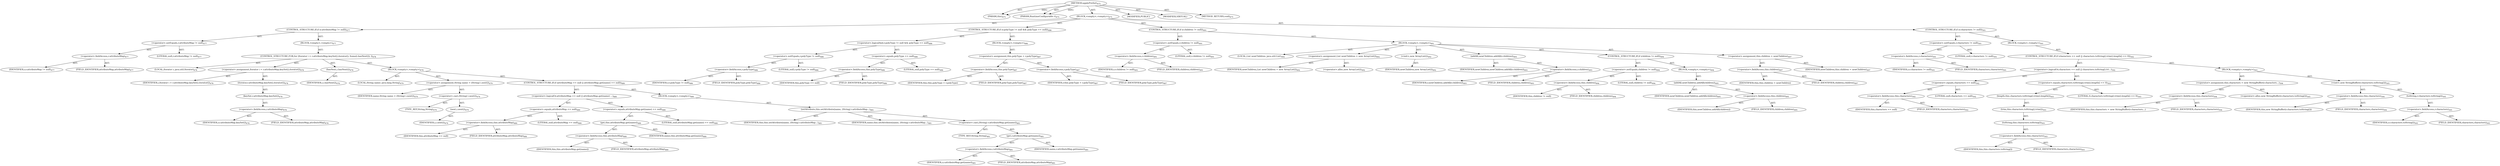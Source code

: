 digraph "applyPreSet" {  
"111669149716" [label = <(METHOD,applyPreSet)<SUB>475</SUB>> ]
"115964116999" [label = <(PARAM,this)<SUB>475</SUB>> ]
"115964117031" [label = <(PARAM,RuntimeConfigurable r)<SUB>475</SUB>> ]
"25769803829" [label = <(BLOCK,&lt;empty&gt;,&lt;empty&gt;)<SUB>475</SUB>> ]
"47244640286" [label = <(CONTROL_STRUCTURE,IF,if (r.attributeMap != null))<SUB>477</SUB>> ]
"30064771277" [label = <(&lt;operator&gt;.notEquals,r.attributeMap != null)<SUB>477</SUB>> ]
"30064771278" [label = <(&lt;operator&gt;.fieldAccess,r.attributeMap)<SUB>477</SUB>> ]
"68719476908" [label = <(IDENTIFIER,r,r.attributeMap != null)<SUB>477</SUB>> ]
"55834574918" [label = <(FIELD_IDENTIFIER,attributeMap,attributeMap)<SUB>477</SUB>> ]
"90194313250" [label = <(LITERAL,null,r.attributeMap != null)<SUB>477</SUB>> ]
"25769803830" [label = <(BLOCK,&lt;empty&gt;,&lt;empty&gt;)<SUB>477</SUB>> ]
"47244640287" [label = <(CONTROL_STRUCTURE,FOR,for (Iterator i = r.attributeMap.keySet().iterator(); Some(i.hasNext()); ))<SUB>478</SUB>> ]
"94489280527" [label = <(LOCAL,Iterator i: java.util.Iterator)<SUB>478</SUB>> ]
"30064771279" [label = <(&lt;operator&gt;.assignment,Iterator i = r.attributeMap.keySet().iterator())<SUB>478</SUB>> ]
"68719476909" [label = <(IDENTIFIER,i,Iterator i = r.attributeMap.keySet().iterator())<SUB>478</SUB>> ]
"30064771280" [label = <(iterator,r.attributeMap.keySet().iterator())<SUB>478</SUB>> ]
"30064771281" [label = <(keySet,r.attributeMap.keySet())<SUB>478</SUB>> ]
"30064771282" [label = <(&lt;operator&gt;.fieldAccess,r.attributeMap)<SUB>478</SUB>> ]
"68719476910" [label = <(IDENTIFIER,r,r.attributeMap.keySet())<SUB>478</SUB>> ]
"55834574919" [label = <(FIELD_IDENTIFIER,attributeMap,attributeMap)<SUB>478</SUB>> ]
"30064771283" [label = <(hasNext,i.hasNext())<SUB>478</SUB>> ]
"68719476911" [label = <(IDENTIFIER,i,i.hasNext())<SUB>478</SUB>> ]
"25769803831" [label = <(BLOCK,&lt;empty&gt;,&lt;empty&gt;)<SUB>478</SUB>> ]
"94489280528" [label = <(LOCAL,String name: java.lang.String)<SUB>479</SUB>> ]
"30064771284" [label = <(&lt;operator&gt;.assignment,String name = (String) i.next())<SUB>479</SUB>> ]
"68719476912" [label = <(IDENTIFIER,name,String name = (String) i.next())<SUB>479</SUB>> ]
"30064771285" [label = <(&lt;operator&gt;.cast,(String) i.next())<SUB>479</SUB>> ]
"180388626444" [label = <(TYPE_REF,String,String)<SUB>479</SUB>> ]
"30064771286" [label = <(next,i.next())<SUB>479</SUB>> ]
"68719476913" [label = <(IDENTIFIER,i,i.next())<SUB>479</SUB>> ]
"47244640288" [label = <(CONTROL_STRUCTURE,IF,if (attributeMap == null || attributeMap.get(name) == null))<SUB>480</SUB>> ]
"30064771287" [label = <(&lt;operator&gt;.logicalOr,attributeMap == null || attributeMap.get(name) ...)<SUB>480</SUB>> ]
"30064771288" [label = <(&lt;operator&gt;.equals,attributeMap == null)<SUB>480</SUB>> ]
"30064771289" [label = <(&lt;operator&gt;.fieldAccess,this.attributeMap)<SUB>480</SUB>> ]
"68719476914" [label = <(IDENTIFIER,this,attributeMap == null)> ]
"55834574920" [label = <(FIELD_IDENTIFIER,attributeMap,attributeMap)<SUB>480</SUB>> ]
"90194313251" [label = <(LITERAL,null,attributeMap == null)<SUB>480</SUB>> ]
"30064771290" [label = <(&lt;operator&gt;.equals,attributeMap.get(name) == null)<SUB>480</SUB>> ]
"30064771291" [label = <(get,this.attributeMap.get(name))<SUB>480</SUB>> ]
"30064771292" [label = <(&lt;operator&gt;.fieldAccess,this.attributeMap)<SUB>480</SUB>> ]
"68719476915" [label = <(IDENTIFIER,this,this.attributeMap.get(name))> ]
"55834574921" [label = <(FIELD_IDENTIFIER,attributeMap,attributeMap)<SUB>480</SUB>> ]
"68719476916" [label = <(IDENTIFIER,name,this.attributeMap.get(name))<SUB>480</SUB>> ]
"90194313252" [label = <(LITERAL,null,attributeMap.get(name) == null)<SUB>480</SUB>> ]
"25769803832" [label = <(BLOCK,&lt;empty&gt;,&lt;empty&gt;)<SUB>480</SUB>> ]
"30064771293" [label = <(setAttribute,this.setAttribute(name, (String) r.attributeMap...)<SUB>481</SUB>> ]
"68719476744" [label = <(IDENTIFIER,this,this.setAttribute(name, (String) r.attributeMap...)<SUB>481</SUB>> ]
"68719476917" [label = <(IDENTIFIER,name,this.setAttribute(name, (String) r.attributeMap...)<SUB>481</SUB>> ]
"30064771294" [label = <(&lt;operator&gt;.cast,(String) r.attributeMap.get(name))<SUB>481</SUB>> ]
"180388626445" [label = <(TYPE_REF,String,String)<SUB>481</SUB>> ]
"30064771295" [label = <(get,r.attributeMap.get(name))<SUB>481</SUB>> ]
"30064771296" [label = <(&lt;operator&gt;.fieldAccess,r.attributeMap)<SUB>481</SUB>> ]
"68719476918" [label = <(IDENTIFIER,r,r.attributeMap.get(name))<SUB>481</SUB>> ]
"55834574922" [label = <(FIELD_IDENTIFIER,attributeMap,attributeMap)<SUB>481</SUB>> ]
"68719476919" [label = <(IDENTIFIER,name,r.attributeMap.get(name))<SUB>481</SUB>> ]
"47244640289" [label = <(CONTROL_STRUCTURE,IF,if (r.polyType != null &amp;&amp; polyType == null))<SUB>486</SUB>> ]
"30064771297" [label = <(&lt;operator&gt;.logicalAnd,r.polyType != null &amp;&amp; polyType == null)<SUB>486</SUB>> ]
"30064771298" [label = <(&lt;operator&gt;.notEquals,r.polyType != null)<SUB>486</SUB>> ]
"30064771299" [label = <(&lt;operator&gt;.fieldAccess,r.polyType)<SUB>486</SUB>> ]
"68719476920" [label = <(IDENTIFIER,r,r.polyType != null)<SUB>486</SUB>> ]
"55834574923" [label = <(FIELD_IDENTIFIER,polyType,polyType)<SUB>486</SUB>> ]
"90194313253" [label = <(LITERAL,null,r.polyType != null)<SUB>486</SUB>> ]
"30064771300" [label = <(&lt;operator&gt;.equals,polyType == null)<SUB>486</SUB>> ]
"30064771301" [label = <(&lt;operator&gt;.fieldAccess,this.polyType)<SUB>486</SUB>> ]
"68719476921" [label = <(IDENTIFIER,this,polyType == null)> ]
"55834574924" [label = <(FIELD_IDENTIFIER,polyType,polyType)<SUB>486</SUB>> ]
"90194313254" [label = <(LITERAL,null,polyType == null)<SUB>486</SUB>> ]
"25769803833" [label = <(BLOCK,&lt;empty&gt;,&lt;empty&gt;)<SUB>486</SUB>> ]
"30064771302" [label = <(&lt;operator&gt;.assignment,this.polyType = r.polyType)<SUB>487</SUB>> ]
"30064771303" [label = <(&lt;operator&gt;.fieldAccess,this.polyType)<SUB>487</SUB>> ]
"68719476922" [label = <(IDENTIFIER,this,this.polyType = r.polyType)> ]
"55834574925" [label = <(FIELD_IDENTIFIER,polyType,polyType)<SUB>487</SUB>> ]
"30064771304" [label = <(&lt;operator&gt;.fieldAccess,r.polyType)<SUB>487</SUB>> ]
"68719476923" [label = <(IDENTIFIER,r,this.polyType = r.polyType)<SUB>487</SUB>> ]
"55834574926" [label = <(FIELD_IDENTIFIER,polyType,polyType)<SUB>487</SUB>> ]
"47244640290" [label = <(CONTROL_STRUCTURE,IF,if (r.children != null))<SUB>491</SUB>> ]
"30064771305" [label = <(&lt;operator&gt;.notEquals,r.children != null)<SUB>491</SUB>> ]
"30064771306" [label = <(&lt;operator&gt;.fieldAccess,r.children)<SUB>491</SUB>> ]
"68719476924" [label = <(IDENTIFIER,r,r.children != null)<SUB>491</SUB>> ]
"55834574927" [label = <(FIELD_IDENTIFIER,children,children)<SUB>491</SUB>> ]
"90194313255" [label = <(LITERAL,null,r.children != null)<SUB>491</SUB>> ]
"25769803834" [label = <(BLOCK,&lt;empty&gt;,&lt;empty&gt;)<SUB>491</SUB>> ]
"94489280529" [label = <(LOCAL,List newChildren: java.util.List)<SUB>492</SUB>> ]
"30064771307" [label = <(&lt;operator&gt;.assignment,List newChildren = new ArrayList())<SUB>492</SUB>> ]
"68719476925" [label = <(IDENTIFIER,newChildren,List newChildren = new ArrayList())<SUB>492</SUB>> ]
"30064771308" [label = <(&lt;operator&gt;.alloc,new ArrayList())<SUB>492</SUB>> ]
"30064771309" [label = <(&lt;init&gt;,new ArrayList())<SUB>492</SUB>> ]
"68719476926" [label = <(IDENTIFIER,newChildren,new ArrayList())<SUB>492</SUB>> ]
"30064771310" [label = <(addAll,newChildren.addAll(r.children))<SUB>493</SUB>> ]
"68719476927" [label = <(IDENTIFIER,newChildren,newChildren.addAll(r.children))<SUB>493</SUB>> ]
"30064771311" [label = <(&lt;operator&gt;.fieldAccess,r.children)<SUB>493</SUB>> ]
"68719476928" [label = <(IDENTIFIER,r,newChildren.addAll(r.children))<SUB>493</SUB>> ]
"55834574928" [label = <(FIELD_IDENTIFIER,children,children)<SUB>493</SUB>> ]
"47244640291" [label = <(CONTROL_STRUCTURE,IF,if (children != null))<SUB>494</SUB>> ]
"30064771312" [label = <(&lt;operator&gt;.notEquals,children != null)<SUB>494</SUB>> ]
"30064771313" [label = <(&lt;operator&gt;.fieldAccess,this.children)<SUB>494</SUB>> ]
"68719476929" [label = <(IDENTIFIER,this,children != null)> ]
"55834574929" [label = <(FIELD_IDENTIFIER,children,children)<SUB>494</SUB>> ]
"90194313256" [label = <(LITERAL,null,children != null)<SUB>494</SUB>> ]
"25769803835" [label = <(BLOCK,&lt;empty&gt;,&lt;empty&gt;)<SUB>494</SUB>> ]
"30064771314" [label = <(addAll,newChildren.addAll(children))<SUB>495</SUB>> ]
"68719476930" [label = <(IDENTIFIER,newChildren,newChildren.addAll(children))<SUB>495</SUB>> ]
"30064771315" [label = <(&lt;operator&gt;.fieldAccess,this.children)<SUB>495</SUB>> ]
"68719476931" [label = <(IDENTIFIER,this,newChildren.addAll(children))> ]
"55834574930" [label = <(FIELD_IDENTIFIER,children,children)<SUB>495</SUB>> ]
"30064771316" [label = <(&lt;operator&gt;.assignment,this.children = newChildren)<SUB>497</SUB>> ]
"30064771317" [label = <(&lt;operator&gt;.fieldAccess,this.children)<SUB>497</SUB>> ]
"68719476932" [label = <(IDENTIFIER,this,this.children = newChildren)> ]
"55834574931" [label = <(FIELD_IDENTIFIER,children,children)<SUB>497</SUB>> ]
"68719476933" [label = <(IDENTIFIER,newChildren,this.children = newChildren)<SUB>497</SUB>> ]
"47244640292" [label = <(CONTROL_STRUCTURE,IF,if (r.characters != null))<SUB>501</SUB>> ]
"30064771318" [label = <(&lt;operator&gt;.notEquals,r.characters != null)<SUB>501</SUB>> ]
"30064771319" [label = <(&lt;operator&gt;.fieldAccess,r.characters)<SUB>501</SUB>> ]
"68719476934" [label = <(IDENTIFIER,r,r.characters != null)<SUB>501</SUB>> ]
"55834574932" [label = <(FIELD_IDENTIFIER,characters,characters)<SUB>501</SUB>> ]
"90194313257" [label = <(LITERAL,null,r.characters != null)<SUB>501</SUB>> ]
"25769803836" [label = <(BLOCK,&lt;empty&gt;,&lt;empty&gt;)<SUB>501</SUB>> ]
"47244640293" [label = <(CONTROL_STRUCTURE,IF,if (characters == null || characters.toString().trim().length() == 0))<SUB>502</SUB>> ]
"30064771320" [label = <(&lt;operator&gt;.logicalOr,characters == null || characters.toString().tri...)<SUB>502</SUB>> ]
"30064771321" [label = <(&lt;operator&gt;.equals,characters == null)<SUB>502</SUB>> ]
"30064771322" [label = <(&lt;operator&gt;.fieldAccess,this.characters)<SUB>502</SUB>> ]
"68719476935" [label = <(IDENTIFIER,this,characters == null)> ]
"55834574933" [label = <(FIELD_IDENTIFIER,characters,characters)<SUB>502</SUB>> ]
"90194313258" [label = <(LITERAL,null,characters == null)<SUB>502</SUB>> ]
"30064771323" [label = <(&lt;operator&gt;.equals,characters.toString().trim().length() == 0)<SUB>503</SUB>> ]
"30064771324" [label = <(length,this.characters.toString().trim().length())<SUB>503</SUB>> ]
"30064771325" [label = <(trim,this.characters.toString().trim())<SUB>503</SUB>> ]
"30064771326" [label = <(toString,this.characters.toString())<SUB>503</SUB>> ]
"30064771327" [label = <(&lt;operator&gt;.fieldAccess,this.characters)<SUB>503</SUB>> ]
"68719476936" [label = <(IDENTIFIER,this,this.characters.toString())> ]
"55834574934" [label = <(FIELD_IDENTIFIER,characters,characters)<SUB>503</SUB>> ]
"90194313259" [label = <(LITERAL,0,characters.toString().trim().length() == 0)<SUB>503</SUB>> ]
"25769803837" [label = <(BLOCK,&lt;empty&gt;,&lt;empty&gt;)<SUB>503</SUB>> ]
"30064771328" [label = <(&lt;operator&gt;.assignment,this.characters = new StringBuffer(r.characters...)<SUB>504</SUB>> ]
"30064771329" [label = <(&lt;operator&gt;.fieldAccess,this.characters)<SUB>504</SUB>> ]
"68719476937" [label = <(IDENTIFIER,this,this.characters = new StringBuffer(r.characters...)> ]
"55834574935" [label = <(FIELD_IDENTIFIER,characters,characters)<SUB>504</SUB>> ]
"30064771330" [label = <(&lt;operator&gt;.alloc,new StringBuffer(r.characters.toString()))<SUB>505</SUB>> ]
"30064771331" [label = <(&lt;init&gt;,new StringBuffer(r.characters.toString()))<SUB>505</SUB>> ]
"30064771332" [label = <(&lt;operator&gt;.fieldAccess,this.characters)<SUB>504</SUB>> ]
"68719476938" [label = <(IDENTIFIER,this,new StringBuffer(r.characters.toString()))> ]
"55834574936" [label = <(FIELD_IDENTIFIER,characters,characters)<SUB>504</SUB>> ]
"30064771333" [label = <(toString,r.characters.toString())<SUB>505</SUB>> ]
"30064771334" [label = <(&lt;operator&gt;.fieldAccess,r.characters)<SUB>505</SUB>> ]
"68719476939" [label = <(IDENTIFIER,r,r.characters.toString())<SUB>505</SUB>> ]
"55834574937" [label = <(FIELD_IDENTIFIER,characters,characters)<SUB>505</SUB>> ]
"133143986226" [label = <(MODIFIER,PUBLIC)> ]
"133143986227" [label = <(MODIFIER,VIRTUAL)> ]
"128849018900" [label = <(METHOD_RETURN,void)<SUB>475</SUB>> ]
  "111669149716" -> "115964116999"  [ label = "AST: "] 
  "111669149716" -> "115964117031"  [ label = "AST: "] 
  "111669149716" -> "25769803829"  [ label = "AST: "] 
  "111669149716" -> "133143986226"  [ label = "AST: "] 
  "111669149716" -> "133143986227"  [ label = "AST: "] 
  "111669149716" -> "128849018900"  [ label = "AST: "] 
  "25769803829" -> "47244640286"  [ label = "AST: "] 
  "25769803829" -> "47244640289"  [ label = "AST: "] 
  "25769803829" -> "47244640290"  [ label = "AST: "] 
  "25769803829" -> "47244640292"  [ label = "AST: "] 
  "47244640286" -> "30064771277"  [ label = "AST: "] 
  "47244640286" -> "25769803830"  [ label = "AST: "] 
  "30064771277" -> "30064771278"  [ label = "AST: "] 
  "30064771277" -> "90194313250"  [ label = "AST: "] 
  "30064771278" -> "68719476908"  [ label = "AST: "] 
  "30064771278" -> "55834574918"  [ label = "AST: "] 
  "25769803830" -> "47244640287"  [ label = "AST: "] 
  "47244640287" -> "94489280527"  [ label = "AST: "] 
  "47244640287" -> "30064771279"  [ label = "AST: "] 
  "47244640287" -> "30064771283"  [ label = "AST: "] 
  "47244640287" -> "25769803831"  [ label = "AST: "] 
  "30064771279" -> "68719476909"  [ label = "AST: "] 
  "30064771279" -> "30064771280"  [ label = "AST: "] 
  "30064771280" -> "30064771281"  [ label = "AST: "] 
  "30064771281" -> "30064771282"  [ label = "AST: "] 
  "30064771282" -> "68719476910"  [ label = "AST: "] 
  "30064771282" -> "55834574919"  [ label = "AST: "] 
  "30064771283" -> "68719476911"  [ label = "AST: "] 
  "25769803831" -> "94489280528"  [ label = "AST: "] 
  "25769803831" -> "30064771284"  [ label = "AST: "] 
  "25769803831" -> "47244640288"  [ label = "AST: "] 
  "30064771284" -> "68719476912"  [ label = "AST: "] 
  "30064771284" -> "30064771285"  [ label = "AST: "] 
  "30064771285" -> "180388626444"  [ label = "AST: "] 
  "30064771285" -> "30064771286"  [ label = "AST: "] 
  "30064771286" -> "68719476913"  [ label = "AST: "] 
  "47244640288" -> "30064771287"  [ label = "AST: "] 
  "47244640288" -> "25769803832"  [ label = "AST: "] 
  "30064771287" -> "30064771288"  [ label = "AST: "] 
  "30064771287" -> "30064771290"  [ label = "AST: "] 
  "30064771288" -> "30064771289"  [ label = "AST: "] 
  "30064771288" -> "90194313251"  [ label = "AST: "] 
  "30064771289" -> "68719476914"  [ label = "AST: "] 
  "30064771289" -> "55834574920"  [ label = "AST: "] 
  "30064771290" -> "30064771291"  [ label = "AST: "] 
  "30064771290" -> "90194313252"  [ label = "AST: "] 
  "30064771291" -> "30064771292"  [ label = "AST: "] 
  "30064771291" -> "68719476916"  [ label = "AST: "] 
  "30064771292" -> "68719476915"  [ label = "AST: "] 
  "30064771292" -> "55834574921"  [ label = "AST: "] 
  "25769803832" -> "30064771293"  [ label = "AST: "] 
  "30064771293" -> "68719476744"  [ label = "AST: "] 
  "30064771293" -> "68719476917"  [ label = "AST: "] 
  "30064771293" -> "30064771294"  [ label = "AST: "] 
  "30064771294" -> "180388626445"  [ label = "AST: "] 
  "30064771294" -> "30064771295"  [ label = "AST: "] 
  "30064771295" -> "30064771296"  [ label = "AST: "] 
  "30064771295" -> "68719476919"  [ label = "AST: "] 
  "30064771296" -> "68719476918"  [ label = "AST: "] 
  "30064771296" -> "55834574922"  [ label = "AST: "] 
  "47244640289" -> "30064771297"  [ label = "AST: "] 
  "47244640289" -> "25769803833"  [ label = "AST: "] 
  "30064771297" -> "30064771298"  [ label = "AST: "] 
  "30064771297" -> "30064771300"  [ label = "AST: "] 
  "30064771298" -> "30064771299"  [ label = "AST: "] 
  "30064771298" -> "90194313253"  [ label = "AST: "] 
  "30064771299" -> "68719476920"  [ label = "AST: "] 
  "30064771299" -> "55834574923"  [ label = "AST: "] 
  "30064771300" -> "30064771301"  [ label = "AST: "] 
  "30064771300" -> "90194313254"  [ label = "AST: "] 
  "30064771301" -> "68719476921"  [ label = "AST: "] 
  "30064771301" -> "55834574924"  [ label = "AST: "] 
  "25769803833" -> "30064771302"  [ label = "AST: "] 
  "30064771302" -> "30064771303"  [ label = "AST: "] 
  "30064771302" -> "30064771304"  [ label = "AST: "] 
  "30064771303" -> "68719476922"  [ label = "AST: "] 
  "30064771303" -> "55834574925"  [ label = "AST: "] 
  "30064771304" -> "68719476923"  [ label = "AST: "] 
  "30064771304" -> "55834574926"  [ label = "AST: "] 
  "47244640290" -> "30064771305"  [ label = "AST: "] 
  "47244640290" -> "25769803834"  [ label = "AST: "] 
  "30064771305" -> "30064771306"  [ label = "AST: "] 
  "30064771305" -> "90194313255"  [ label = "AST: "] 
  "30064771306" -> "68719476924"  [ label = "AST: "] 
  "30064771306" -> "55834574927"  [ label = "AST: "] 
  "25769803834" -> "94489280529"  [ label = "AST: "] 
  "25769803834" -> "30064771307"  [ label = "AST: "] 
  "25769803834" -> "30064771309"  [ label = "AST: "] 
  "25769803834" -> "30064771310"  [ label = "AST: "] 
  "25769803834" -> "47244640291"  [ label = "AST: "] 
  "25769803834" -> "30064771316"  [ label = "AST: "] 
  "30064771307" -> "68719476925"  [ label = "AST: "] 
  "30064771307" -> "30064771308"  [ label = "AST: "] 
  "30064771309" -> "68719476926"  [ label = "AST: "] 
  "30064771310" -> "68719476927"  [ label = "AST: "] 
  "30064771310" -> "30064771311"  [ label = "AST: "] 
  "30064771311" -> "68719476928"  [ label = "AST: "] 
  "30064771311" -> "55834574928"  [ label = "AST: "] 
  "47244640291" -> "30064771312"  [ label = "AST: "] 
  "47244640291" -> "25769803835"  [ label = "AST: "] 
  "30064771312" -> "30064771313"  [ label = "AST: "] 
  "30064771312" -> "90194313256"  [ label = "AST: "] 
  "30064771313" -> "68719476929"  [ label = "AST: "] 
  "30064771313" -> "55834574929"  [ label = "AST: "] 
  "25769803835" -> "30064771314"  [ label = "AST: "] 
  "30064771314" -> "68719476930"  [ label = "AST: "] 
  "30064771314" -> "30064771315"  [ label = "AST: "] 
  "30064771315" -> "68719476931"  [ label = "AST: "] 
  "30064771315" -> "55834574930"  [ label = "AST: "] 
  "30064771316" -> "30064771317"  [ label = "AST: "] 
  "30064771316" -> "68719476933"  [ label = "AST: "] 
  "30064771317" -> "68719476932"  [ label = "AST: "] 
  "30064771317" -> "55834574931"  [ label = "AST: "] 
  "47244640292" -> "30064771318"  [ label = "AST: "] 
  "47244640292" -> "25769803836"  [ label = "AST: "] 
  "30064771318" -> "30064771319"  [ label = "AST: "] 
  "30064771318" -> "90194313257"  [ label = "AST: "] 
  "30064771319" -> "68719476934"  [ label = "AST: "] 
  "30064771319" -> "55834574932"  [ label = "AST: "] 
  "25769803836" -> "47244640293"  [ label = "AST: "] 
  "47244640293" -> "30064771320"  [ label = "AST: "] 
  "47244640293" -> "25769803837"  [ label = "AST: "] 
  "30064771320" -> "30064771321"  [ label = "AST: "] 
  "30064771320" -> "30064771323"  [ label = "AST: "] 
  "30064771321" -> "30064771322"  [ label = "AST: "] 
  "30064771321" -> "90194313258"  [ label = "AST: "] 
  "30064771322" -> "68719476935"  [ label = "AST: "] 
  "30064771322" -> "55834574933"  [ label = "AST: "] 
  "30064771323" -> "30064771324"  [ label = "AST: "] 
  "30064771323" -> "90194313259"  [ label = "AST: "] 
  "30064771324" -> "30064771325"  [ label = "AST: "] 
  "30064771325" -> "30064771326"  [ label = "AST: "] 
  "30064771326" -> "30064771327"  [ label = "AST: "] 
  "30064771327" -> "68719476936"  [ label = "AST: "] 
  "30064771327" -> "55834574934"  [ label = "AST: "] 
  "25769803837" -> "30064771328"  [ label = "AST: "] 
  "25769803837" -> "30064771331"  [ label = "AST: "] 
  "30064771328" -> "30064771329"  [ label = "AST: "] 
  "30064771328" -> "30064771330"  [ label = "AST: "] 
  "30064771329" -> "68719476937"  [ label = "AST: "] 
  "30064771329" -> "55834574935"  [ label = "AST: "] 
  "30064771331" -> "30064771332"  [ label = "AST: "] 
  "30064771331" -> "30064771333"  [ label = "AST: "] 
  "30064771332" -> "68719476938"  [ label = "AST: "] 
  "30064771332" -> "55834574936"  [ label = "AST: "] 
  "30064771333" -> "30064771334"  [ label = "AST: "] 
  "30064771334" -> "68719476939"  [ label = "AST: "] 
  "30064771334" -> "55834574937"  [ label = "AST: "] 
  "111669149716" -> "115964116999"  [ label = "DDG: "] 
  "111669149716" -> "115964117031"  [ label = "DDG: "] 
}
